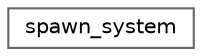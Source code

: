 digraph "Graphical Class Hierarchy"
{
 // LATEX_PDF_SIZE
  bgcolor="transparent";
  edge [fontname=Helvetica,fontsize=10,labelfontname=Helvetica,labelfontsize=10];
  node [fontname=Helvetica,fontsize=10,shape=box,height=0.2,width=0.4];
  rankdir="LR";
  Node0 [label="spawn_system",height=0.2,width=0.4,color="grey40", fillcolor="white", style="filled",URL="$classspawn__system.html",tooltip=" "];
}
